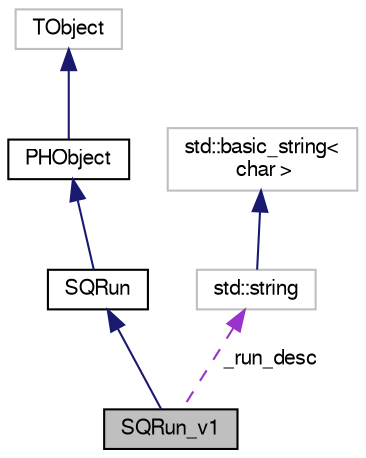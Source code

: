 digraph "SQRun_v1"
{
  bgcolor="transparent";
  edge [fontname="FreeSans",fontsize="10",labelfontname="FreeSans",labelfontsize="10"];
  node [fontname="FreeSans",fontsize="10",shape=record];
  Node1 [label="SQRun_v1",height=0.2,width=0.4,color="black", fillcolor="grey75", style="filled" fontcolor="black"];
  Node2 -> Node1 [dir="back",color="midnightblue",fontsize="10",style="solid",fontname="FreeSans"];
  Node2 [label="SQRun",height=0.2,width=0.4,color="black",URL="$d7/db7/classSQRun.html"];
  Node3 -> Node2 [dir="back",color="midnightblue",fontsize="10",style="solid",fontname="FreeSans"];
  Node3 [label="PHObject",height=0.2,width=0.4,color="black",URL="$d9/d24/classPHObject.html"];
  Node4 -> Node3 [dir="back",color="midnightblue",fontsize="10",style="solid",fontname="FreeSans"];
  Node4 [label="TObject",height=0.2,width=0.4,color="grey75"];
  Node5 -> Node1 [dir="back",color="darkorchid3",fontsize="10",style="dashed",label=" _run_desc" ,fontname="FreeSans"];
  Node5 [label="std::string",height=0.2,width=0.4,color="grey75",tooltip="STL class. "];
  Node6 -> Node5 [dir="back",color="midnightblue",fontsize="10",style="solid",fontname="FreeSans"];
  Node6 [label="std::basic_string\<\l char \>",height=0.2,width=0.4,color="grey75",tooltip="STL class. "];
}
